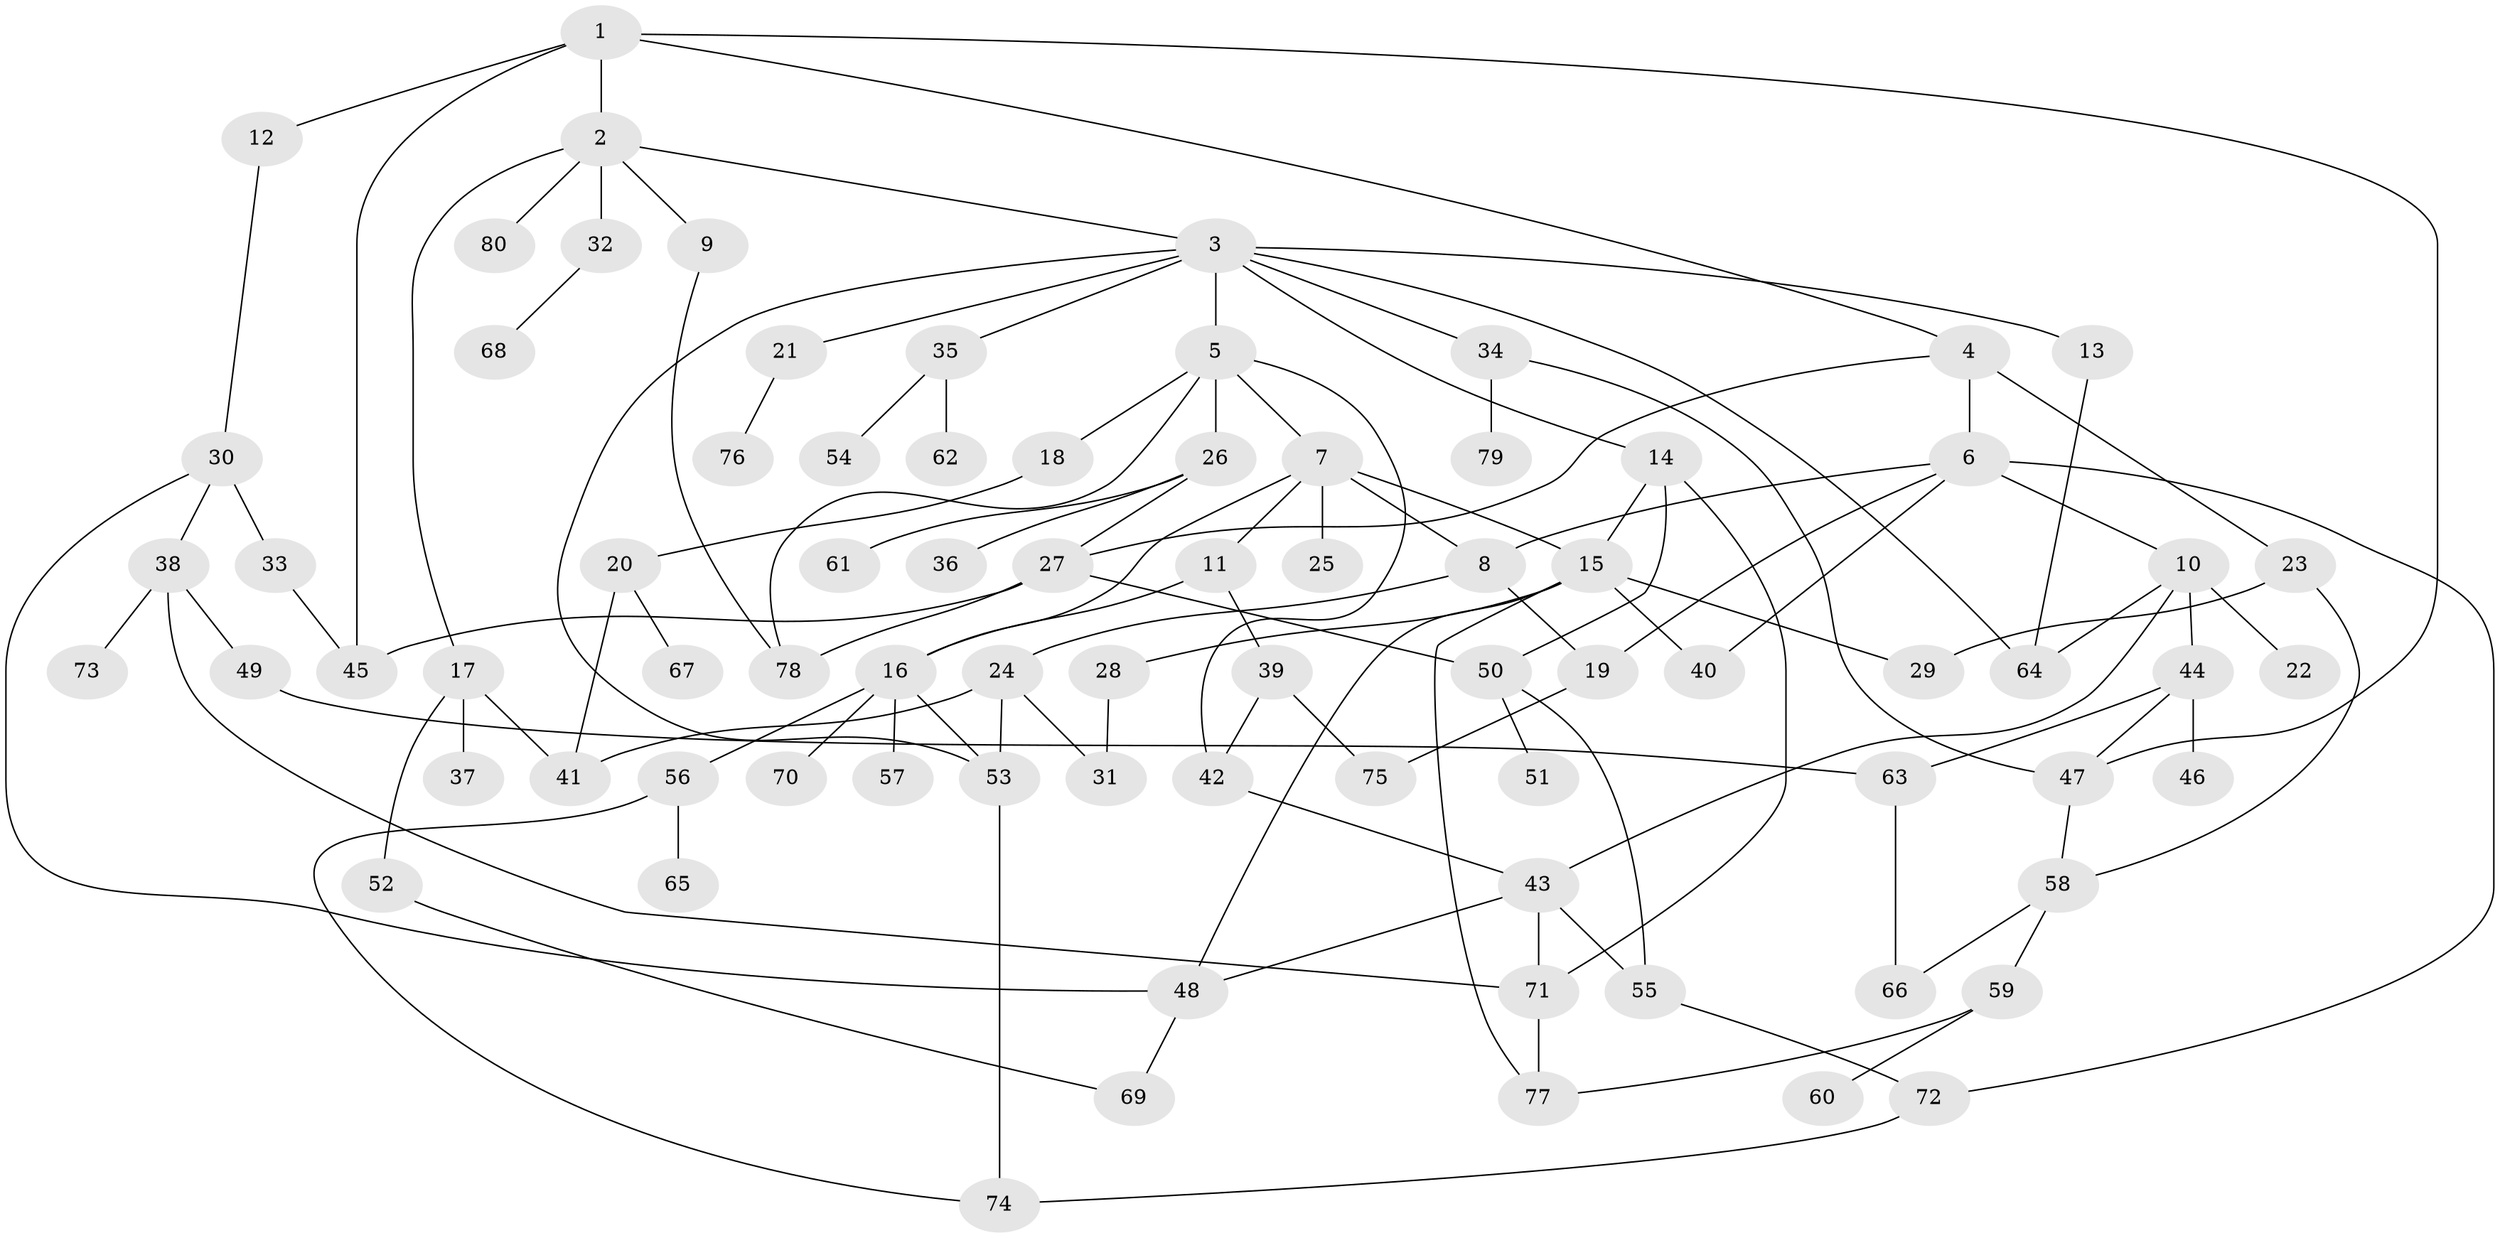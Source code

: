 // Generated by graph-tools (version 1.1) at 2025/25/03/09/25 03:25:28]
// undirected, 80 vertices, 117 edges
graph export_dot {
graph [start="1"]
  node [color=gray90,style=filled];
  1;
  2;
  3;
  4;
  5;
  6;
  7;
  8;
  9;
  10;
  11;
  12;
  13;
  14;
  15;
  16;
  17;
  18;
  19;
  20;
  21;
  22;
  23;
  24;
  25;
  26;
  27;
  28;
  29;
  30;
  31;
  32;
  33;
  34;
  35;
  36;
  37;
  38;
  39;
  40;
  41;
  42;
  43;
  44;
  45;
  46;
  47;
  48;
  49;
  50;
  51;
  52;
  53;
  54;
  55;
  56;
  57;
  58;
  59;
  60;
  61;
  62;
  63;
  64;
  65;
  66;
  67;
  68;
  69;
  70;
  71;
  72;
  73;
  74;
  75;
  76;
  77;
  78;
  79;
  80;
  1 -- 2;
  1 -- 4;
  1 -- 12;
  1 -- 47;
  1 -- 45;
  2 -- 3;
  2 -- 9;
  2 -- 17;
  2 -- 32;
  2 -- 80;
  3 -- 5;
  3 -- 13;
  3 -- 14;
  3 -- 21;
  3 -- 34;
  3 -- 35;
  3 -- 53;
  3 -- 64;
  4 -- 6;
  4 -- 23;
  4 -- 27;
  5 -- 7;
  5 -- 18;
  5 -- 26;
  5 -- 78;
  5 -- 42;
  6 -- 10;
  6 -- 40;
  6 -- 8;
  6 -- 72;
  6 -- 19;
  7 -- 8;
  7 -- 11;
  7 -- 15;
  7 -- 25;
  7 -- 16;
  8 -- 19;
  8 -- 24;
  9 -- 78;
  10 -- 22;
  10 -- 43;
  10 -- 44;
  10 -- 64;
  11 -- 16;
  11 -- 39;
  12 -- 30;
  13 -- 64;
  14 -- 50;
  14 -- 15;
  14 -- 71;
  15 -- 28;
  15 -- 29;
  15 -- 40;
  15 -- 77;
  15 -- 48;
  16 -- 56;
  16 -- 57;
  16 -- 70;
  16 -- 53;
  17 -- 37;
  17 -- 52;
  17 -- 41;
  18 -- 20;
  19 -- 75;
  20 -- 67;
  20 -- 41;
  21 -- 76;
  23 -- 58;
  23 -- 29;
  24 -- 41;
  24 -- 31;
  24 -- 53;
  26 -- 27;
  26 -- 36;
  26 -- 61;
  27 -- 45;
  27 -- 50;
  27 -- 78;
  28 -- 31;
  30 -- 33;
  30 -- 38;
  30 -- 48;
  32 -- 68;
  33 -- 45;
  34 -- 47;
  34 -- 79;
  35 -- 54;
  35 -- 62;
  38 -- 49;
  38 -- 73;
  38 -- 71;
  39 -- 42;
  39 -- 75;
  42 -- 43;
  43 -- 71;
  43 -- 55;
  43 -- 48;
  44 -- 46;
  44 -- 47;
  44 -- 63;
  47 -- 58;
  48 -- 69;
  49 -- 63;
  50 -- 51;
  50 -- 55;
  52 -- 69;
  53 -- 74;
  55 -- 72;
  56 -- 65;
  56 -- 74;
  58 -- 59;
  58 -- 66;
  59 -- 60;
  59 -- 77;
  63 -- 66;
  71 -- 77;
  72 -- 74;
}
